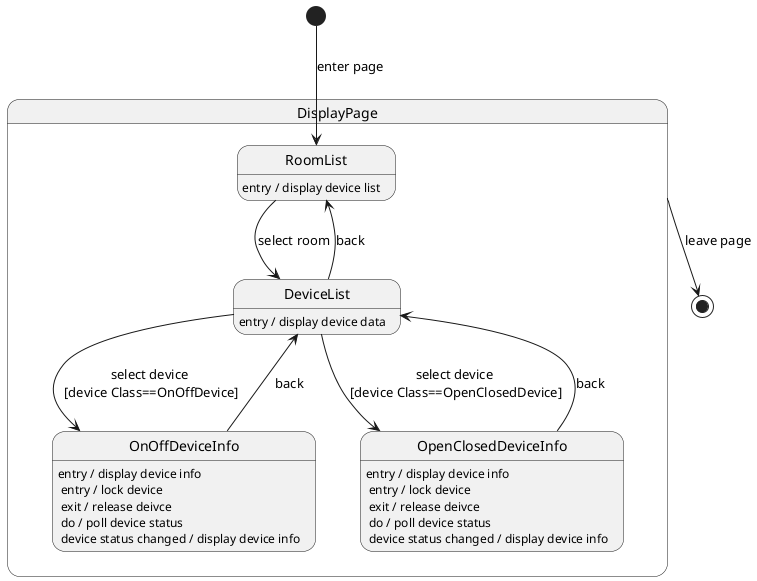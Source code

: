 @startuml

state DisplayPage {
  RoomList : entry / display device list
  DeviceList : entry / display device data
  OnOffDeviceInfo : entry / display device info \n entry / lock device \n exit / release deivce \n do / poll device status \n device status changed / display device info
  OpenClosedDeviceInfo : entry / display device info \n entry / lock device \n exit / release deivce \n do / poll device status \n device status changed / display device info

  RoomList --> DeviceList : select room
  DeviceList --> RoomList : back
  DeviceList --> OnOffDeviceInfo : select device \n[device Class==OnOffDevice]
  OnOffDeviceInfo --> DeviceList  : back
  DeviceList --> OpenClosedDeviceInfo : select device \n[device Class==OpenClosedDevice]
  OpenClosedDeviceInfo --> DeviceList  : back
}

[*] --> RoomList : enter page

DisplayPage --> [*] : leave page

@enduml
